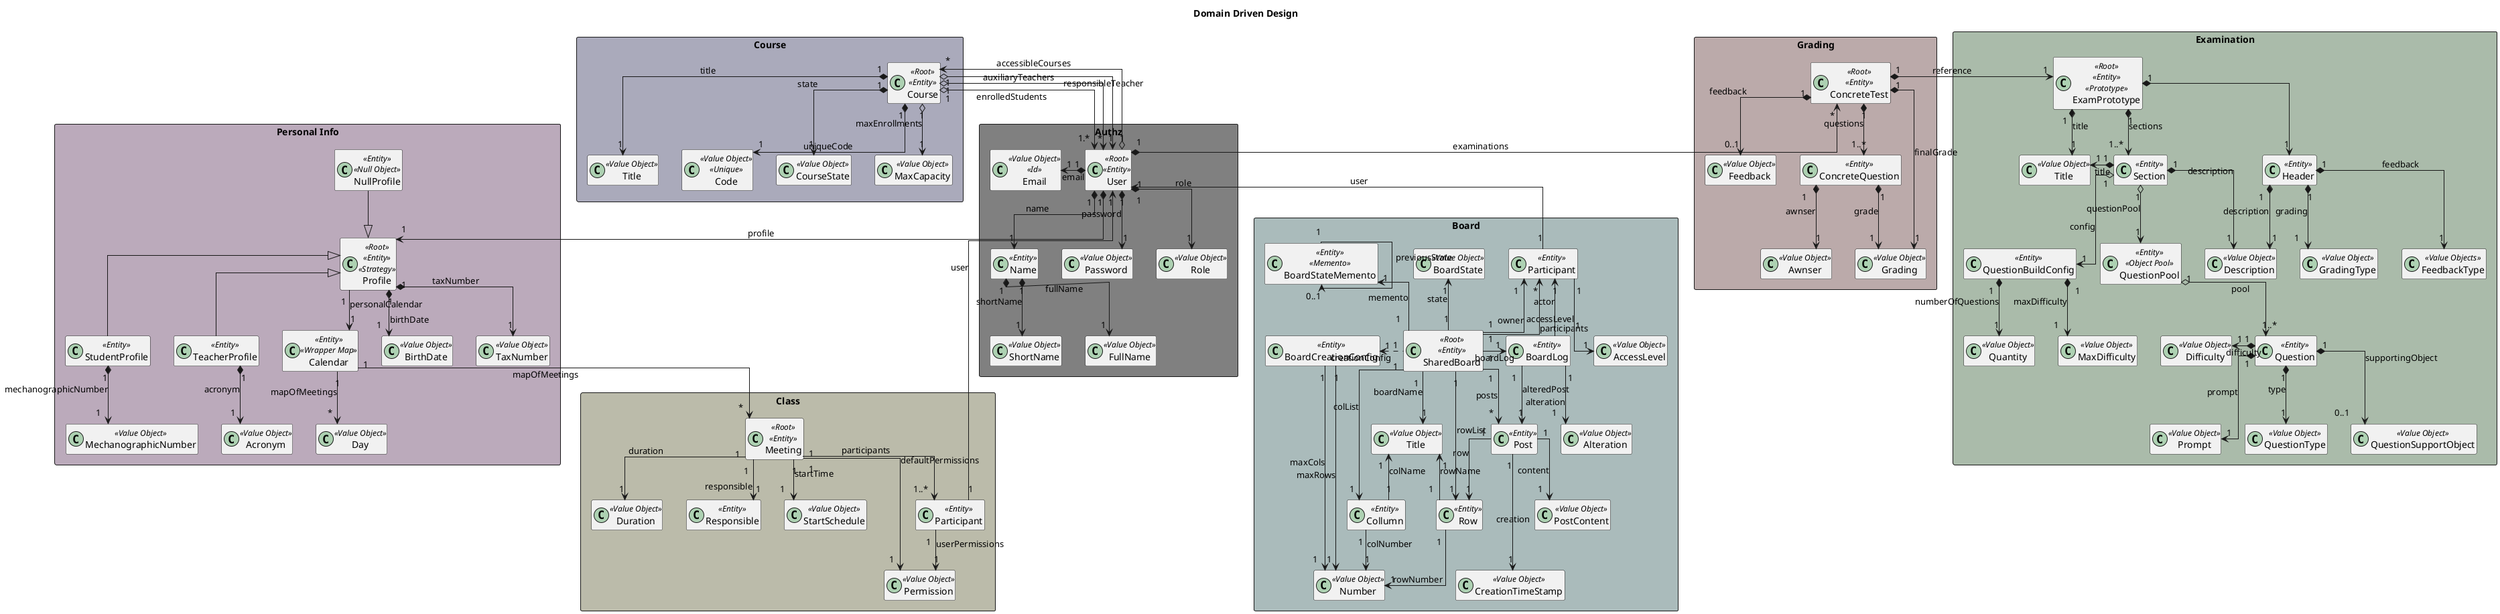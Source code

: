 @startuml
'https://plantuml.com/class-diagram

hide field
hide methods

title Domain Driven Design

skinparam linetype ortho

rectangle "Personal Info" #bbaabb{
    class Profile<<Root>><<Entity>><<Strategy>>
    class NullProfile<<Entity>><<Null Object>>
    class StudentProfile<<Entity>> extends Profile
    class TeacherProfile<<Entity>> extends Profile
    class Acronym<<Value Object>>
    class MechanographicNumber<<Value Object>>
    class Calendar<<Entity>><<Wrapper Map>>
    class Day<<Value Object>>
    class BirthDate<<Value Object>>
    class TaxNumber<<Value Object>>
    StudentProfile"1" *--> "1"MechanographicNumber : mechanographicNumber
    TeacherProfile"1" *--> "1"Acronym : acronym
    Profile"1" *--> "1"TaxNumber : taxNumber
    Profile"1" *--> "1"BirthDate : birthDate
    NullProfile --down|> Profile
    Calendar"1"-->"*"Day : mapOfMeetings
    Profile"1"-->"1"Calendar : personalCalendar
}


rectangle Authz #808080{
    class User<<Root>><<Entity>>
    class Email<<Value Object>><<Id>>
    class Name<<Entity>>
    class ShortName<<Value Object>>
    class FullName<<Value Object>>
    class Password<<Value Object>>
    class Role<<Value Object>>
    User"1" *-left->"1"Email : email
    User"1" *--> "1"Name : name
    Name"1" *-->"1"FullName : fullName
    Name"1" *-->"1"ShortName : shortName
    User"1" *-->"1"Password : password
    User"1" *-->"1"Role : role

}

User"1" *-->"1"Profile : profile


rectangle Examination #aabbaa{
    class ExamPrototype<<Root>><<Entity>><<Prototype>>
    class Title<<Value Object>>
    class Header<<Entity>>
    class Section<<Entity>>
    class QuestionPool<<Entity>><<Object Pool>>
    class QuestionBuildConfig<<Entity>>
    class Question<<Entity>>
    class Prompt<<Value Object>>
    class QuestionType<<Value Object>>
    class QuestionSupportObject<<Value Object>>
    class Description<<Value Object>>
    class FeedbackType<<Value Objects>>
    class GradingType<<Value Object>>
    class Quantity<<Value Object>>
    class MaxDifficulty<<Value Object>>
    class Difficulty<<Value Object>>
    ExamPrototype"1"*-->"1..*"Section : sections
    ExamPrototype"1"*-->"1"Title : title
    ExamPrototype"1"*-->"1"Header
    Section"1"*-left->"1"Title: title
    Section"1" o-->"1"QuestionPool : questionPool
    Section"1" o-->"1"QuestionBuildConfig : config
    Section"1" *--> "1"Description : description
    QuestionPool"1" o-->"1..*"Question : pool
    Question"1"*--> "1"Prompt: prompt
    Question"1"*-->"1"QuestionType: type
    Question"1"*-->"0..1"QuestionSupportObject: supportingObject
    Question"1"*-left->"1"Difficulty: difficulty
    Header"1"*-->"1"Description: description
    Header"1"*-->"1"FeedbackType : feedback
    Header"1"*-->"1"GradingType : grading
    QuestionBuildConfig"1"*-->"1"Quantity: numberOfQuestions
    QuestionBuildConfig"1"*-->"1"MaxDifficulty: maxDifficulty
}

rectangle Grading #bbaaaa{
    class ConcreteTest<<Root>><<Entity>>
    class Feedback<<Value Object>>
    class ConcreteQuestion<<Entity>>
    class Grading<<Value Object>>
    class Awnser<<Value Object>>
    ConcreteTest"1"*-left->"1"ExamPrototype : reference
    ConcreteTest"1"*-->"1..*"ConcreteQuestion : questions
    ConcreteTest"1"*-->"1"Grading : finalGrade
    ConcreteQuestion"1"*-->"1"Grading : grade
    ConcreteQuestion"1"*-->"1"Awnser : awnser
    ConcreteTest"1"*-->"0..1"Feedback : feedback
    User"1"*-up->"*"ConcreteTest : examinations
}

rectangle Course #aaaabb{
    class Course<<Root>><<Entity>>
    class Title<<Value Object>>
    class Code<<Value Object>><<Unique>>
    class CourseState<<Value Object>>
    class MaxCapacity<<Value Object>>
    Course"1" *--> "1"Title : title
    Course"1" *--> "1"Code: uniqueCode
    Course"1"*-->"1"CourseState: state
    Course"1" o-->"1"User : responsibleTeacher
    Course"1" o-->"*"User : auxiliaryTeachers
    Course"1" o-->"1.*"User: enrolledStudents
    Course"1" o-->"1"MaxCapacity: maxEnrollments
    User"1" o-->"*"Course: accessibleCourses
}

rectangle Class #bbbbaa{
    class Meeting<<Root>><<Entity>>
    class StartSchedule<<Value Object>>
    class Duration<<Value Object>>
    class Responsible<<Entity>>
    class Participant<<Entity>>
    class Permission<<Value Object>>
    Participant"1"-->"1"User : user
    Participant"1"-->"1"Permission : userPermissions
    Meeting"1"-->"1"Permission: defaultPermissions
    Meeting"1"-->"1"StartSchedule : startTime
    Meeting"1"-->"1"Responsible : responsible
    Meeting"1"-->"1"Duration : duration
    Meeting"1"-->"1..*"Participant : participants
    Calendar"1"-->"*"Meeting : mapOfMeetings
}


rectangle Board #aabbbb{
    class SharedBoard<<Root>><<Entity>>
    class Title<<Value Object>>
    class Collumn<<Entity>>
    class Row<<Entity>>
    class BoardCreationConfig<<Entity>>
    class BoardLog<<Entity>>
    class BoardStateMemento<<Entity>><<Memento>>
    class Number<<Value Object>>
    class AccessLevel<<Value Object>>
    class Participant<<Entity>>
    class Post<<Entity>>
    class PostContent<<Value Object>>
    class CreationTimeStamp<<Value Object>>
    class BoardState<<Value Object>>
    class Alteration<<Value Object>>
    SharedBoard"1"-left->"1"Participant : owner
    SharedBoard"1"-->"1"Title : boardName
    SharedBoard"1"-->"1"Collumn : colList
    SharedBoard"1"-->"1"Row: rowList
    SharedBoard"1".left.>"1"BoardCreationConfig: creationConfig
    SharedBoard"1"--right->"1"BoardLog : boardLog
    SharedBoard"1"-up->"1"BoardStateMemento : memento
    BoardStateMemento"1"-->"0..1"BoardStateMemento: previousState
    SharedBoard"1"-up->"1"BoardState : state
    Row"1"-up->"1"Title : rowName
    Collumn"1"-up->"1"Title: colName
    Post"1"-->"1"Row: row
    Post"1"--->"1"CreationTimeStamp : creation
    SharedBoard"1"-->"*"Participant : participants
    SharedBoard"1"-->"*"Post : posts
    Post"1"-->"1"PostContent : content
    Participant"1"-up->"1"User : user
    Participant"1"-->"1"AccessLevel : accessLevel
    BoardLog"1"-->"1"Post : alteredPost
    BoardLog"1"-->"1"Alteration : alteration
    BoardLog"1"-->"1"Participant : actor
    BoardCreationConfig"1"-->"1"Number : maxCols
    BoardCreationConfig"1"-->"1"Number : maxRows
    Collumn"1"-->"1"Number : colNumber
    Row"1"-->"1"Number : rowNumber
}


@enduml